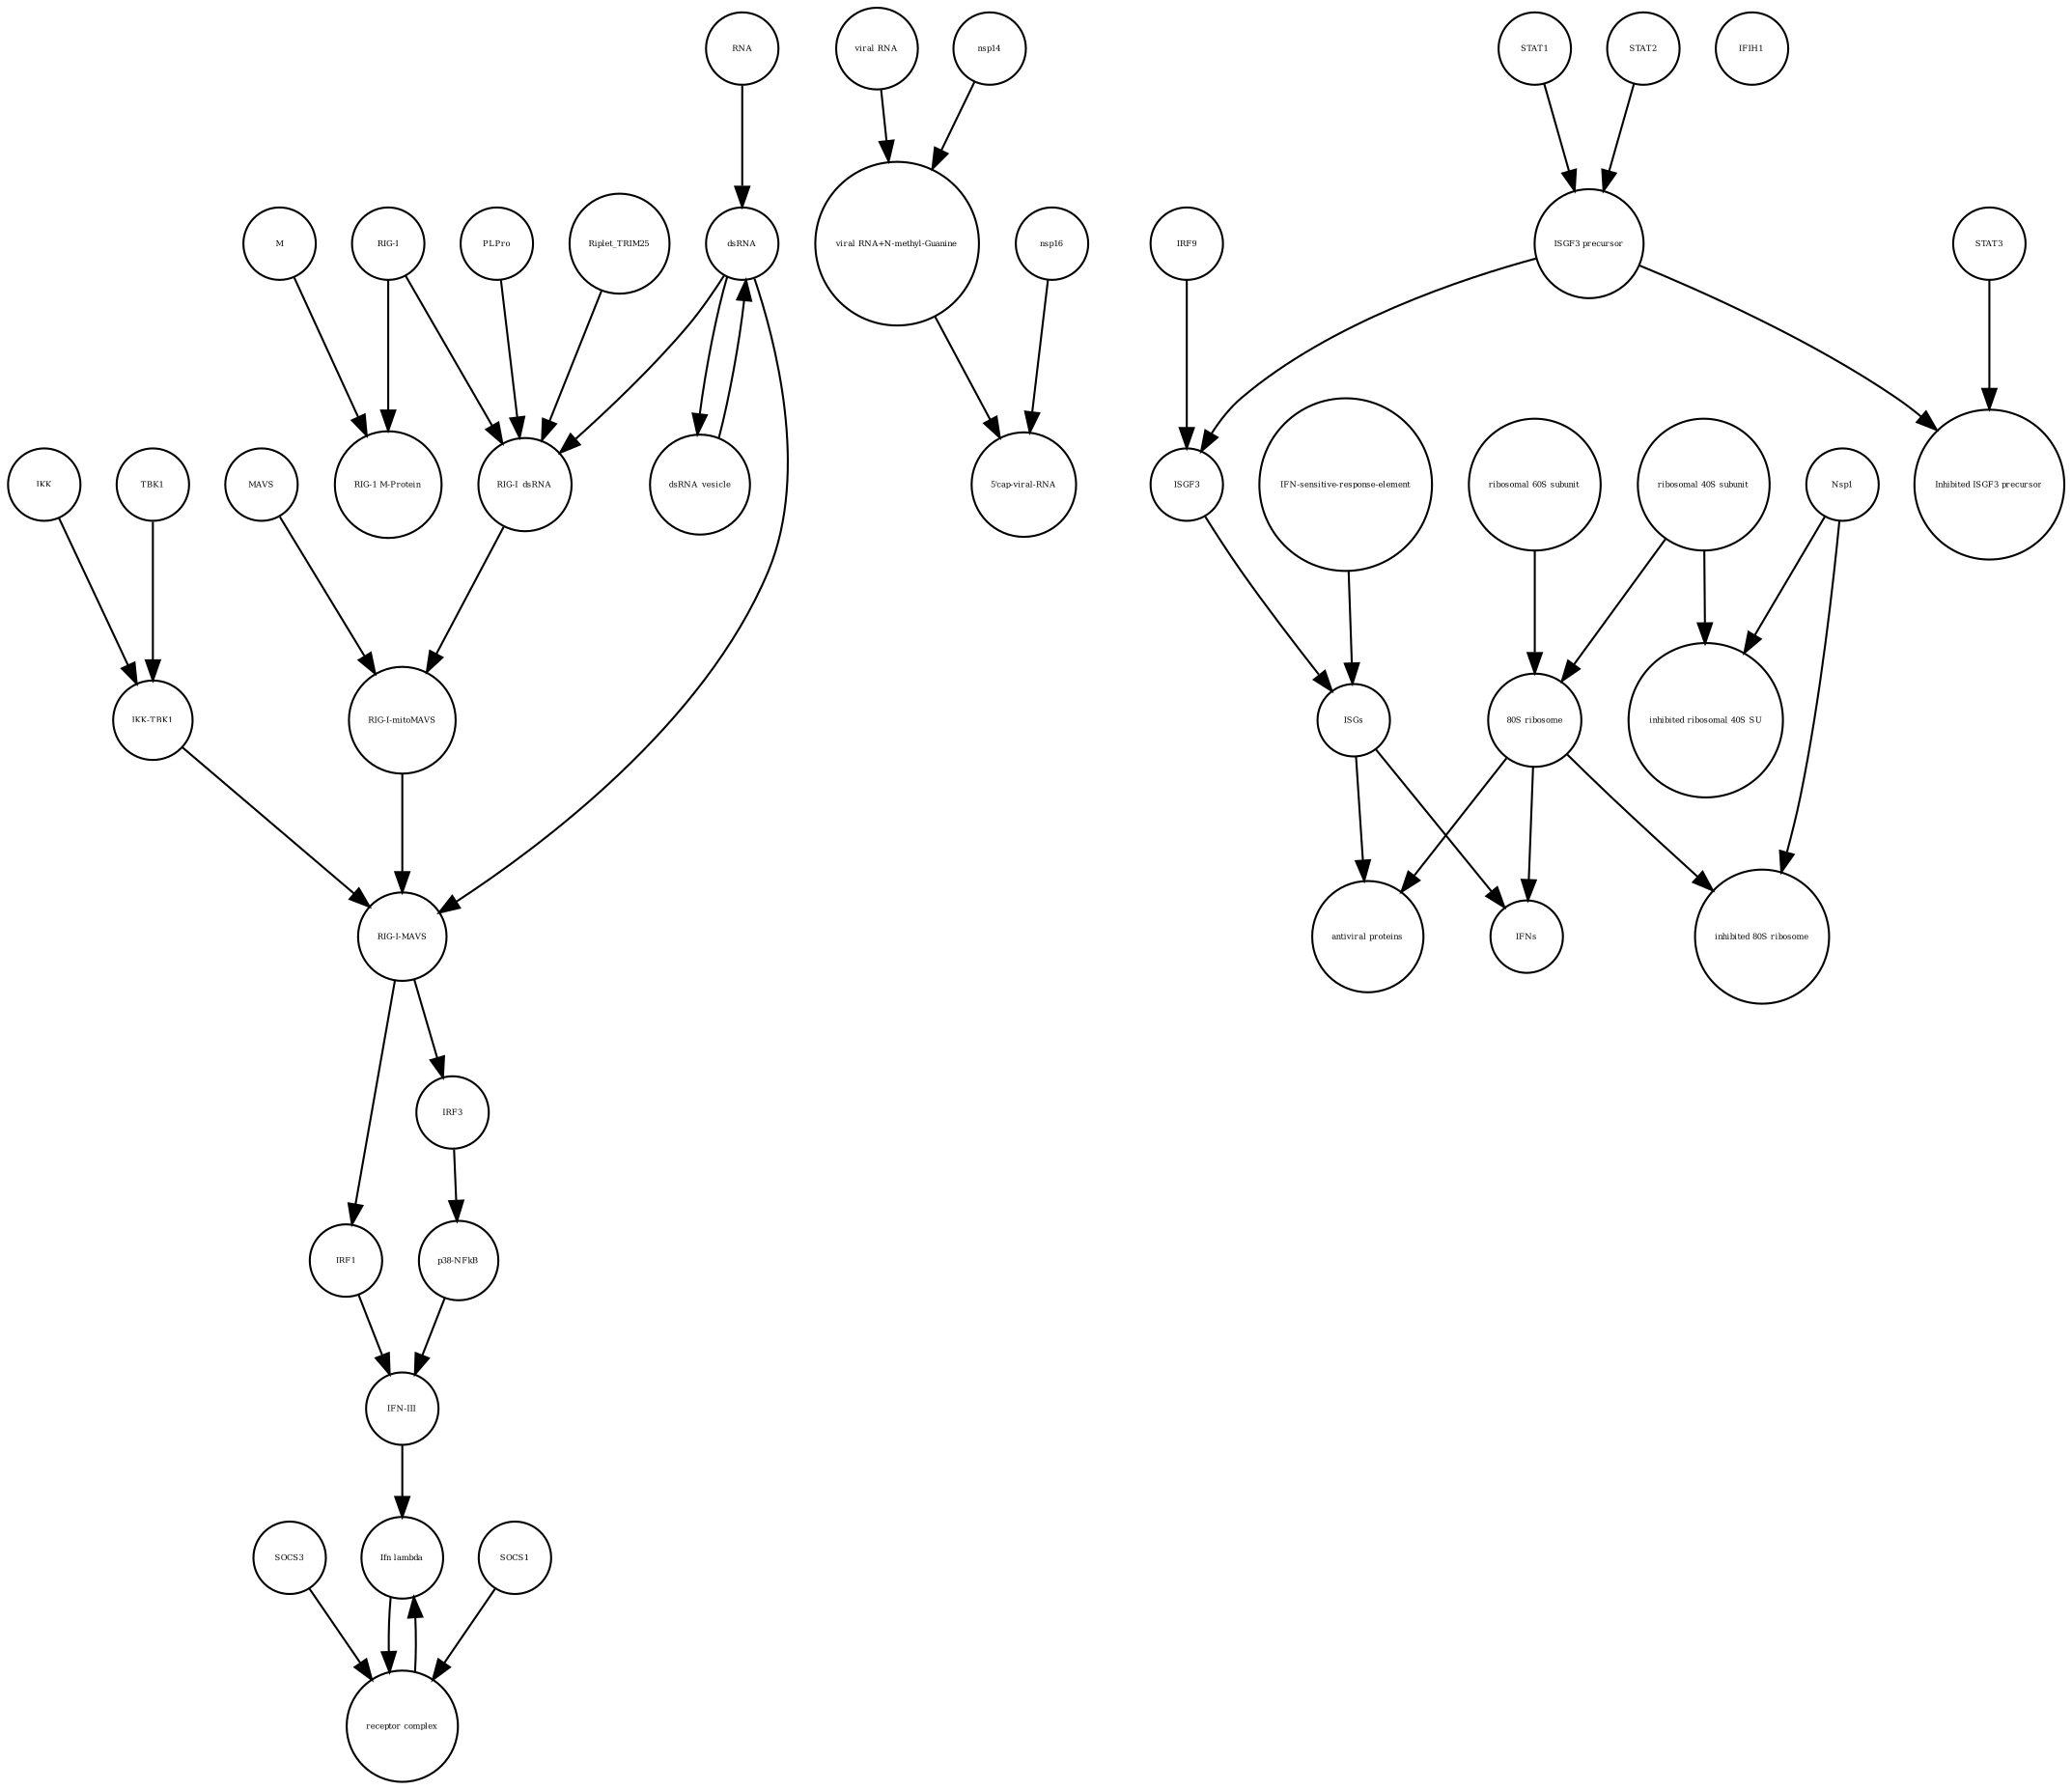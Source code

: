 strict digraph  {
"IKK-TBK1" [annotation="", bipartite=0, cls=complex, fontsize=4, label="IKK-TBK1", shape=circle];
"viral RNA" [annotation="", bipartite=0, cls="nucleic acid feature", fontsize=4, label="viral RNA", shape=circle];
"RIG-I_dsRNA" [annotation="", bipartite=0, cls=complex, fontsize=4, label="RIG-I_dsRNA", shape=circle];
"5'cap-viral-RNA" [annotation="", bipartite=0, cls="nucleic acid feature", fontsize=4, label="5'cap-viral-RNA", shape=circle];
STAT1 [annotation="", bipartite=0, cls=macromolecule, fontsize=4, label=STAT1, shape=circle];
TBK1 [annotation=urn_miriam_uniprot_Q9UHD2, bipartite=0, cls=macromolecule, fontsize=4, label=TBK1, shape=circle];
"inhibited 80S ribosome" [annotation="", bipartite=0, cls=complex, fontsize=4, label="inhibited 80S ribosome", shape=circle];
Riplet_TRIM25 [annotation="", bipartite=0, cls=complex, fontsize=4, label=Riplet_TRIM25, shape=circle];
IRF9 [annotation="", bipartite=0, cls=macromolecule, fontsize=4, label=IRF9, shape=circle];
STAT3 [annotation="", bipartite=0, cls=macromolecule, fontsize=4, label=STAT3, shape=circle];
IFNs [annotation="", bipartite=0, cls=complex, fontsize=4, label=IFNs, shape=circle];
ISGF3 [annotation="", bipartite=0, cls=complex, fontsize=4, label=ISGF3, shape=circle];
dsRNA [annotation="", bipartite=0, cls="nucleic acid feature", fontsize=4, label=dsRNA, shape=circle];
"RIG-I" [annotation=urn_miriam_uniprot_O95786, bipartite=0, cls=macromolecule, fontsize=4, label="RIG-I", shape=circle];
"ribosomal 60S subunit" [annotation="", bipartite=0, cls=complex, fontsize=4, label="ribosomal 60S subunit", shape=circle];
SOCS3 [annotation="", bipartite=0, cls=macromolecule, fontsize=4, label=SOCS3, shape=circle];
"ribosomal 40S subunit" [annotation="", bipartite=0, cls=complex, fontsize=4, label="ribosomal 40S subunit", shape=circle];
"IFN-sensitive-response-element" [annotation="", bipartite=0, cls="nucleic acid feature", fontsize=4, label="IFN-sensitive-response-element", shape=circle];
"Inhibited ISGF3 precursor" [annotation="", bipartite=0, cls=complex, fontsize=4, label="Inhibited ISGF3 precursor", shape=circle];
"Ifn lambda" [annotation="", bipartite=0, cls=complex, fontsize=4, label="Ifn lambda", shape=circle];
"RIG-1 M-Protein" [annotation="", bipartite=0, cls=complex, fontsize=4, label="RIG-1 M-Protein", shape=circle];
PLPro [annotation="urn_miriam_uniprot_P0C6X7|urn_miriam_uniprot_P0C6U8", bipartite=0, cls=macromolecule, fontsize=4, label=PLPro, shape=circle];
"receptor complex" [annotation="", bipartite=0, cls=complex, fontsize=4, label="receptor complex", shape=circle];
"inhibited ribosomal 40S SU" [annotation="urn_miriam_doi_10.1101%2F2020.05.18.102467", bipartite=0, cls=complex, fontsize=4, label="inhibited ribosomal 40S SU", shape=circle];
IRF1 [annotation="", bipartite=0, cls=macromolecule, fontsize=4, label=IRF1, shape=circle];
IKK [annotation="urn_miriam_uniprot_O14920|urn_miriam_uniprot_O15111", bipartite=0, cls=macromolecule, fontsize=4, label=IKK, shape=circle];
"antiviral proteins" [annotation="", bipartite=0, cls=complex, fontsize=4, label="antiviral proteins", shape=circle];
IFIH1 [annotation="", bipartite=0, cls=macromolecule, fontsize=4, label=IFIH1, shape=circle];
SOCS1 [annotation="", bipartite=0, cls=macromolecule, fontsize=4, label=SOCS1, shape=circle];
"ISGF3 precursor" [annotation="", bipartite=0, cls=complex, fontsize=4, label="ISGF3 precursor", shape=circle];
"RIG-I-mitoMAVS" [annotation="", bipartite=0, cls=complex, fontsize=4, label="RIG-I-mitoMAVS", shape=circle];
"RIG-I-MAVS" [annotation="", bipartite=0, cls=complex, fontsize=4, label="RIG-I-MAVS", shape=circle];
nsp14 [annotation=urn_miriam_ncbiprotein_YP_009725309, bipartite=0, cls=macromolecule, fontsize=4, label=nsp14, shape=circle];
"80S ribosome" [annotation="", bipartite=0, cls=complex, fontsize=4, label="80S ribosome", shape=circle];
nsp16 [annotation=urn_miriam_ncbiprotein_YP_009725311, bipartite=0, cls=macromolecule, fontsize=4, label=nsp16, shape=circle];
"p38-NFkB" [annotation="", bipartite=0, cls=complex, fontsize=4, label="p38-NFkB", shape=circle];
STAT2 [annotation="", bipartite=0, cls=macromolecule, fontsize=4, label=STAT2, shape=circle];
"IFN-III" [annotation="", bipartite=0, cls=macromolecule, fontsize=4, label="IFN-III", shape=circle];
Nsp1 [annotation="urn_miriam_ncbiprotein_YP_009725297|urn_miriam_uniprot_P0C6X7", bipartite=0, cls=macromolecule, fontsize=4, label=Nsp1, shape=circle];
RNA [annotation="", bipartite=0, cls="nucleic acid feature", fontsize=4, label=RNA, shape=circle];
M [annotation=urn_miriam_uniprot_P0DTC5, bipartite=0, cls=macromolecule, fontsize=4, label=M, shape=circle];
IRF3 [annotation=urn_miriam_uniprot_Q14653, bipartite=0, cls=macromolecule, fontsize=4, label=IRF3, shape=circle];
dsRNA_vesicle [annotation="", bipartite=0, cls="nucleic acid feature", fontsize=4, label=dsRNA_vesicle, shape=circle];
ISGs [annotation="", bipartite=0, cls="nucleic acid feature", fontsize=4, label=ISGs, shape=circle];
"viral RNA+N-methyl-Guanine" [annotation="", bipartite=0, cls="nucleic acid feature", fontsize=4, label="viral RNA+N-methyl-Guanine", shape=circle];
MAVS [annotation=urn_miriam_uniprot_Q7Z434, bipartite=0, cls=macromolecule, fontsize=4, label=MAVS, shape=circle];
"IKK-TBK1" -> "RIG-I-MAVS"  [annotation="", interaction_type=production];
"viral RNA" -> "viral RNA+N-methyl-Guanine"  [annotation="", interaction_type=production];
"RIG-I_dsRNA" -> "RIG-I-mitoMAVS"  [annotation="", interaction_type=production];
STAT1 -> "ISGF3 precursor"  [annotation="", interaction_type=production];
TBK1 -> "IKK-TBK1"  [annotation="", interaction_type=production];
Riplet_TRIM25 -> "RIG-I_dsRNA"  [annotation=urn_miriam_pubmed_22390971, interaction_type=catalysis];
IRF9 -> ISGF3  [annotation="", interaction_type=production];
STAT3 -> "Inhibited ISGF3 precursor"  [annotation="", interaction_type=production];
ISGF3 -> ISGs  [annotation=urn_miriam_pubmed_30936491, interaction_type="necessary stimulation"];
dsRNA -> dsRNA_vesicle  [annotation="", interaction_type=production];
dsRNA -> "RIG-I_dsRNA"  [annotation=urn_miriam_pubmed_25045870, interaction_type="necessary stimulation"];
dsRNA -> "RIG-I-MAVS"  [annotation=urn_miriam_pubmed_25636800, interaction_type="necessary stimulation"];
"RIG-I" -> "RIG-1 M-Protein"  [annotation="", interaction_type=production];
"RIG-I" -> "RIG-I_dsRNA"  [annotation="", interaction_type=production];
"ribosomal 60S subunit" -> "80S ribosome"  [annotation="", interaction_type=production];
SOCS3 -> "receptor complex"  [annotation="", interaction_type=production];
"ribosomal 40S subunit" -> "80S ribosome"  [annotation="", interaction_type=production];
"ribosomal 40S subunit" -> "inhibited ribosomal 40S SU"  [annotation="", interaction_type=production];
"IFN-sensitive-response-element" -> ISGs  [annotation="", interaction_type=production];
"Ifn lambda" -> "receptor complex"  [annotation="urn_miriam_doi_10.3791%2F53575", interaction_type=stimulation];
PLPro -> "RIG-I_dsRNA"  [annotation=urn_miriam_pubmed_25554382, interaction_type=catalysis];
"receptor complex" -> "Ifn lambda"  [annotation="", interaction_type=production];
IRF1 -> "IFN-III"  [annotation="", interaction_type=stimulation];
IKK -> "IKK-TBK1"  [annotation="", interaction_type=production];
SOCS1 -> "receptor complex"  [annotation="", interaction_type=production];
"ISGF3 precursor" -> "Inhibited ISGF3 precursor"  [annotation="", interaction_type=production];
"ISGF3 precursor" -> ISGF3  [annotation="", interaction_type=production];
"RIG-I-mitoMAVS" -> "RIG-I-MAVS"  [annotation="", interaction_type=production];
"RIG-I-MAVS" -> IRF3  [annotation=urn_miriam_pubmed_25636800, interaction_type=stimulation];
"RIG-I-MAVS" -> IRF1  [annotation=urn_miriam_pubmed_25045870, interaction_type=catalysis];
nsp14 -> "viral RNA+N-methyl-Guanine"  [annotation="urn_miriam_doi_10.1016%2Fj.chom.2020.05.008", interaction_type=catalysis];
"80S ribosome" -> IFNs  [annotation=urn_miriam_pubmed_30936491, interaction_type=catalysis];
"80S ribosome" -> "antiviral proteins"  [annotation=urn_miriam_pubmed_30936491, interaction_type=catalysis];
"80S ribosome" -> "inhibited 80S ribosome"  [annotation="", interaction_type=production];
nsp16 -> "5'cap-viral-RNA"  [annotation="urn_miriam_doi_10.1016%2Fj.chom.2020.05.008", interaction_type=catalysis];
"p38-NFkB" -> "IFN-III"  [annotation="", interaction_type=stimulation];
STAT2 -> "ISGF3 precursor"  [annotation="", interaction_type=production];
"IFN-III" -> "Ifn lambda"  [annotation="", interaction_type=production];
Nsp1 -> "inhibited ribosomal 40S SU"  [annotation="", interaction_type=production];
Nsp1 -> "inhibited 80S ribosome"  [annotation="", interaction_type=production];
RNA -> dsRNA  [annotation="", interaction_type=production];
M -> "RIG-1 M-Protein"  [annotation="", interaction_type=production];
IRF3 -> "p38-NFkB"  [annotation="", interaction_type=production];
dsRNA_vesicle -> dsRNA  [annotation="", interaction_type=production];
ISGs -> IFNs  [annotation="", interaction_type=production];
ISGs -> "antiviral proteins"  [annotation="", interaction_type=production];
"viral RNA+N-methyl-Guanine" -> "5'cap-viral-RNA"  [annotation="", interaction_type=production];
MAVS -> "RIG-I-mitoMAVS"  [annotation="", interaction_type=production];
}
